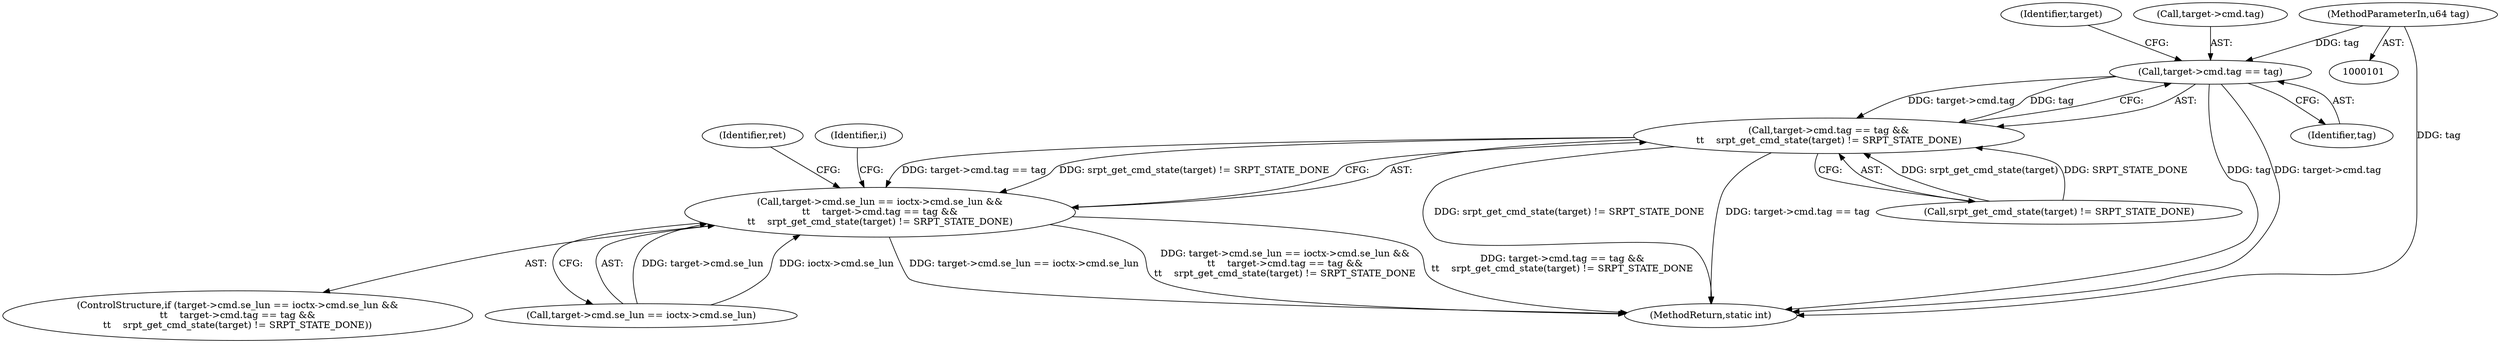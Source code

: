 digraph "1_linux_51093254bf879bc9ce96590400a87897c7498463_0@pointer" {
"1000175" [label="(Call,target->cmd.tag == tag)"];
"1000103" [label="(MethodParameterIn,u64 tag)"];
"1000174" [label="(Call,target->cmd.tag == tag &&\n\t\t    srpt_get_cmd_state(target) != SRPT_STATE_DONE)"];
"1000162" [label="(Call,target->cmd.se_lun == ioctx->cmd.se_lun &&\n\t\t    target->cmd.tag == tag &&\n\t\t    srpt_get_cmd_state(target) != SRPT_STATE_DONE)"];
"1000181" [label="(Identifier,tag)"];
"1000162" [label="(Call,target->cmd.se_lun == ioctx->cmd.se_lun &&\n\t\t    target->cmd.tag == tag &&\n\t\t    srpt_get_cmd_state(target) != SRPT_STATE_DONE)"];
"1000174" [label="(Call,target->cmd.tag == tag &&\n\t\t    srpt_get_cmd_state(target) != SRPT_STATE_DONE)"];
"1000175" [label="(Call,target->cmd.tag == tag)"];
"1000184" [label="(Identifier,target)"];
"1000182" [label="(Call,srpt_get_cmd_state(target) != SRPT_STATE_DONE)"];
"1000176" [label="(Call,target->cmd.tag)"];
"1000161" [label="(ControlStructure,if (target->cmd.se_lun == ioctx->cmd.se_lun &&\n\t\t    target->cmd.tag == tag &&\n\t\t    srpt_get_cmd_state(target) != SRPT_STATE_DONE))"];
"1000163" [label="(Call,target->cmd.se_lun == ioctx->cmd.se_lun)"];
"1000188" [label="(Identifier,ret)"];
"1000103" [label="(MethodParameterIn,u64 tag)"];
"1000152" [label="(Identifier,i)"];
"1000198" [label="(MethodReturn,static int)"];
"1000175" -> "1000174"  [label="AST: "];
"1000175" -> "1000181"  [label="CFG: "];
"1000176" -> "1000175"  [label="AST: "];
"1000181" -> "1000175"  [label="AST: "];
"1000184" -> "1000175"  [label="CFG: "];
"1000174" -> "1000175"  [label="CFG: "];
"1000175" -> "1000198"  [label="DDG: tag"];
"1000175" -> "1000198"  [label="DDG: target->cmd.tag"];
"1000175" -> "1000174"  [label="DDG: target->cmd.tag"];
"1000175" -> "1000174"  [label="DDG: tag"];
"1000103" -> "1000175"  [label="DDG: tag"];
"1000103" -> "1000101"  [label="AST: "];
"1000103" -> "1000198"  [label="DDG: tag"];
"1000174" -> "1000162"  [label="AST: "];
"1000174" -> "1000182"  [label="CFG: "];
"1000182" -> "1000174"  [label="AST: "];
"1000162" -> "1000174"  [label="CFG: "];
"1000174" -> "1000198"  [label="DDG: srpt_get_cmd_state(target) != SRPT_STATE_DONE"];
"1000174" -> "1000198"  [label="DDG: target->cmd.tag == tag"];
"1000174" -> "1000162"  [label="DDG: target->cmd.tag == tag"];
"1000174" -> "1000162"  [label="DDG: srpt_get_cmd_state(target) != SRPT_STATE_DONE"];
"1000182" -> "1000174"  [label="DDG: srpt_get_cmd_state(target)"];
"1000182" -> "1000174"  [label="DDG: SRPT_STATE_DONE"];
"1000162" -> "1000161"  [label="AST: "];
"1000162" -> "1000163"  [label="CFG: "];
"1000163" -> "1000162"  [label="AST: "];
"1000188" -> "1000162"  [label="CFG: "];
"1000152" -> "1000162"  [label="CFG: "];
"1000162" -> "1000198"  [label="DDG: target->cmd.se_lun == ioctx->cmd.se_lun"];
"1000162" -> "1000198"  [label="DDG: target->cmd.se_lun == ioctx->cmd.se_lun &&\n\t\t    target->cmd.tag == tag &&\n\t\t    srpt_get_cmd_state(target) != SRPT_STATE_DONE"];
"1000162" -> "1000198"  [label="DDG: target->cmd.tag == tag &&\n\t\t    srpt_get_cmd_state(target) != SRPT_STATE_DONE"];
"1000163" -> "1000162"  [label="DDG: target->cmd.se_lun"];
"1000163" -> "1000162"  [label="DDG: ioctx->cmd.se_lun"];
}

